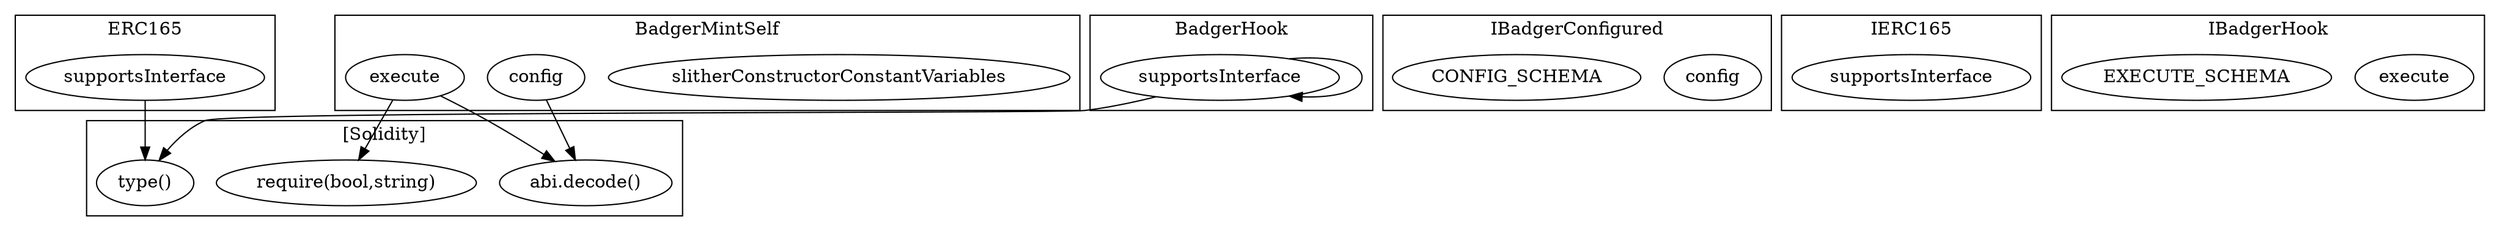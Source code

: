 strict digraph {
subgraph cluster_2786_ERC165 {
label = "ERC165"
"2786_supportsInterface" [label="supportsInterface"]
}subgraph cluster_5508_BadgerMintSelf {
label = "BadgerMintSelf"
"5508_slitherConstructorConstantVariables" [label="slitherConstructorConstantVariables"]
"5508_config" [label="config"]
"5508_execute" [label="execute"]
}subgraph cluster_6086_IBadgerConfigured {
label = "IBadgerConfigured"
"6086_config" [label="config"]
"6086_CONFIG_SCHEMA" [label="CONFIG_SCHEMA"]
}subgraph cluster_2798_IERC165 {
label = "IERC165"
"2798_supportsInterface" [label="supportsInterface"]
}subgraph cluster_4601_BadgerHook {
label = "BadgerHook"
"4601_supportsInterface" [label="supportsInterface"]
"4601_supportsInterface" -> "4601_supportsInterface"
}subgraph cluster_6106_IBadgerHook {
label = "IBadgerHook"
"6106_execute" [label="execute"]
"6106_EXECUTE_SCHEMA" [label="EXECUTE_SCHEMA"]
}subgraph cluster_solidity {
label = "[Solidity]"
"abi.decode()" 
"type()" 
"require(bool,string)" 
"2786_supportsInterface" -> "type()"
"4601_supportsInterface" -> "type()"
"5508_execute" -> "abi.decode()"
"5508_config" -> "abi.decode()"
"5508_execute" -> "require(bool,string)"
}
}